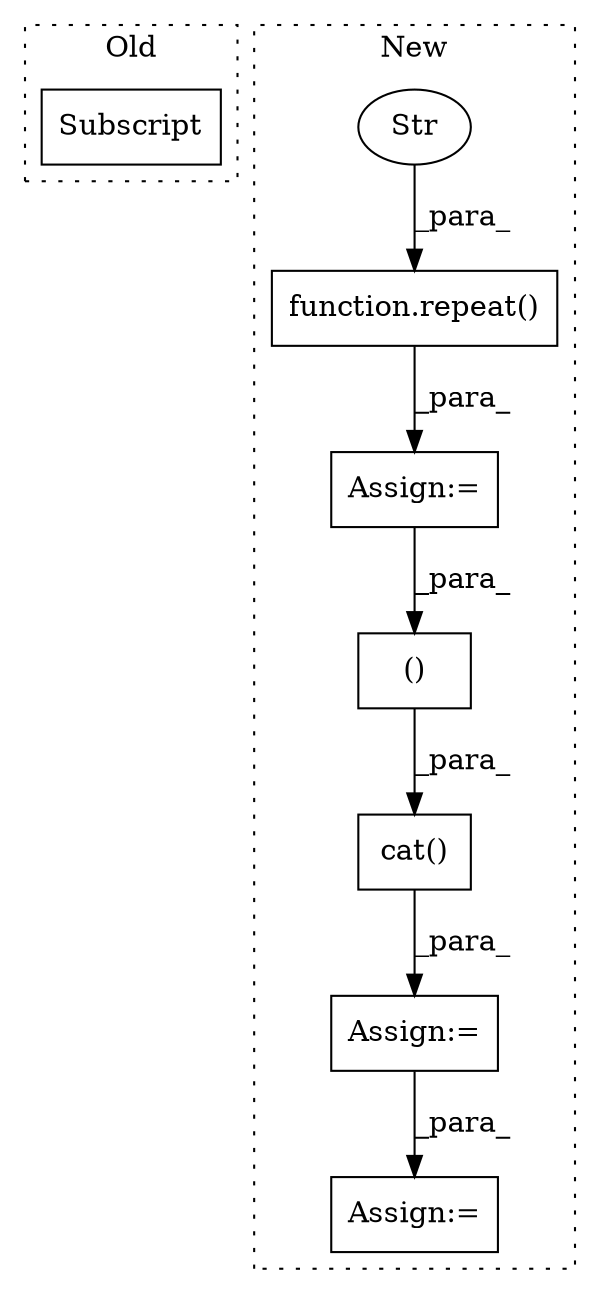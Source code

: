 digraph G {
subgraph cluster0 {
1 [label="Subscript" a="63" s="5395,0" l="13,0" shape="box"];
label = "Old";
style="dotted";
}
subgraph cluster1 {
2 [label="function.repeat()" a="75" s="7594,7629" l="7,12" shape="box"];
3 [label="Str" a="66" s="7617" l="12" shape="ellipse"];
4 [label="Assign:=" a="68" s="7591" l="3" shape="box"];
5 [label="Assign:=" a="68" s="7796" l="3" shape="box"];
6 [label="()" a="54" s="7683" l="18" shape="box"];
7 [label="cat()" a="75" s="7669,7702" l="10,10" shape="box"];
8 [label="Assign:=" a="68" s="7666" l="3" shape="box"];
label = "New";
style="dotted";
}
2 -> 4 [label="_para_"];
3 -> 2 [label="_para_"];
4 -> 6 [label="_para_"];
6 -> 7 [label="_para_"];
7 -> 8 [label="_para_"];
8 -> 5 [label="_para_"];
}